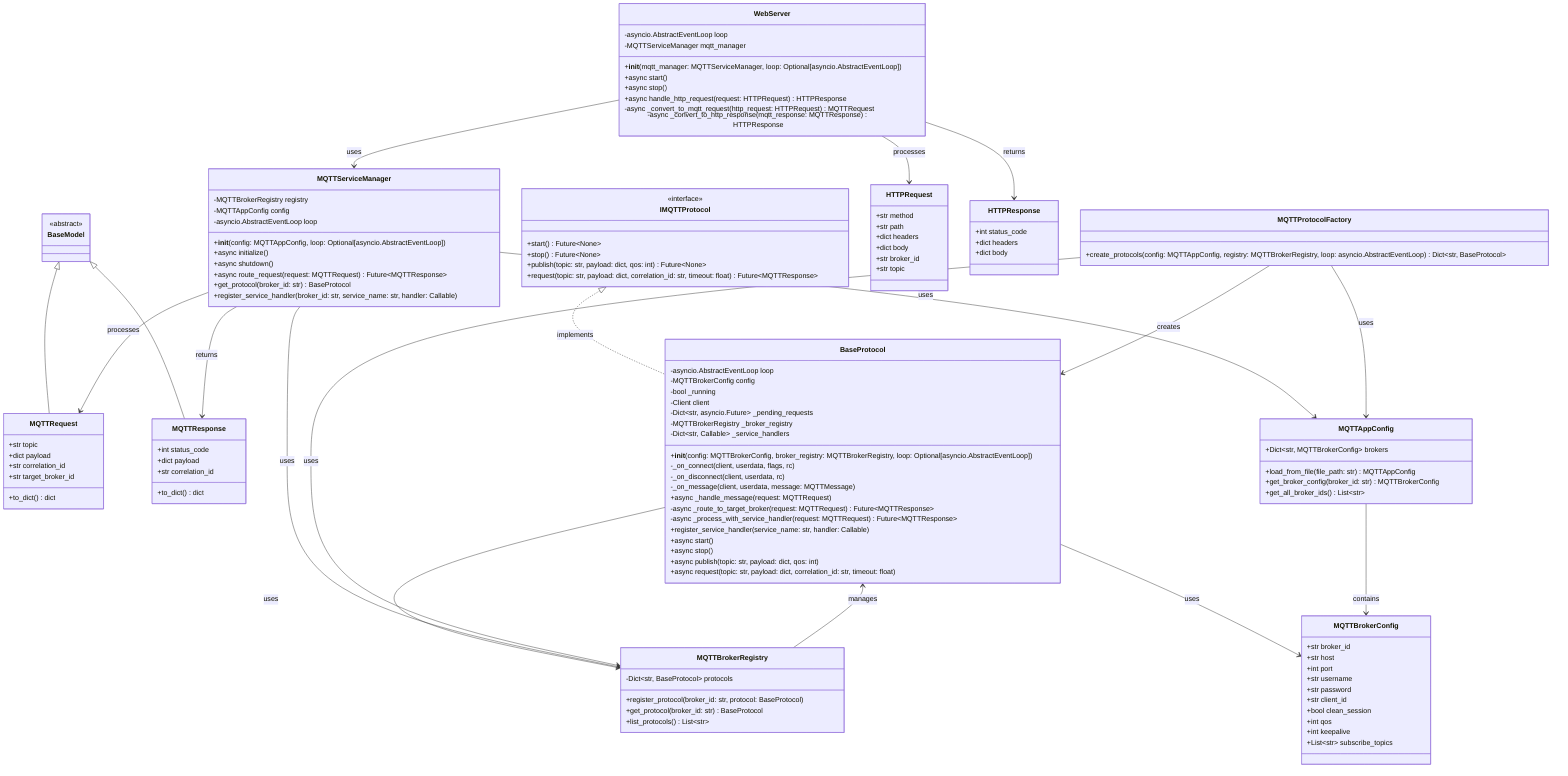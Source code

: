 classDiagram
    class IMQTTProtocol {
        <<interface>>
        +start() Future~None~
        +stop() Future~None~
        +publish(topic: str, payload: dict, qos: int) Future~None~
        +request(topic: str, payload: dict, correlation_id: str, timeout: float) Future~MQTTResponse~
    }

    class BaseModel {
        <<abstract>>
    }

    class MQTTRequest {
        +str topic
        +dict payload
        +str correlation_id
        +str target_broker_id
        +to_dict() dict
    }

    class MQTTResponse {
        +int status_code
        +dict payload
        +str correlation_id
        +to_dict() dict
    }

    class MQTTBrokerConfig {
        +str broker_id
        +str host
        +int port
        +str username
        +str password
        +str client_id
        +bool clean_session
        +int qos
        +int keepalive
        +List~str~ subscribe_topics
    }

    class MQTTAppConfig {
        +Dict~str, MQTTBrokerConfig~ brokers
        +load_from_file(file_path: str) MQTTAppConfig
        +get_broker_config(broker_id: str) MQTTBrokerConfig
        +get_all_broker_ids() List~str~
    }

    class BaseProtocol {
        -asyncio.AbstractEventLoop loop
        -MQTTBrokerConfig config
        -bool _running
        -Client client
        -Dict~str, asyncio.Future~ _pending_requests
        -MQTTBrokerRegistry _broker_registry
        -Dict~str, Callable~ _service_handlers
        +__init__(config: MQTTBrokerConfig, broker_registry: MQTTBrokerRegistry, loop: Optional[asyncio.AbstractEventLoop])
        -_on_connect(client, userdata, flags, rc)
        -_on_disconnect(client, userdata, rc)
        -_on_message(client, userdata, message: MQTTMessage)
        +async _handle_message(request: MQTTRequest)
        -async _route_to_target_broker(request: MQTTRequest) Future~MQTTResponse~
        -async _process_with_service_handler(request: MQTTRequest) Future~MQTTResponse~
        +register_service_handler(service_name: str, handler: Callable)
        +async start()
        +async stop()
        +async publish(topic: str, payload: dict, qos: int)
        +async request(topic: str, payload: dict, correlation_id: str, timeout: float)
    }

    class MQTTBrokerRegistry {
        -Dict~str, BaseProtocol~ protocols
        +register_protocol(broker_id: str, protocol: BaseProtocol)
        +get_protocol(broker_id: str) BaseProtocol
        +list_protocols() List~str~
    }

    class MQTTServiceManager {
        -MQTTBrokerRegistry registry
        -MQTTAppConfig config
        -asyncio.AbstractEventLoop loop
        +__init__(config: MQTTAppConfig, loop: Optional[asyncio.AbstractEventLoop])
        +async initialize()
        +async shutdown()
        +async route_request(request: MQTTRequest) Future~MQTTResponse~
        +get_protocol(broker_id: str) BaseProtocol
        +register_service_handler(broker_id: str, service_name: str, handler: Callable)
    }

    class WebServer {
        -asyncio.AbstractEventLoop loop
        -MQTTServiceManager mqtt_manager
        +__init__(mqtt_manager: MQTTServiceManager, loop: Optional[asyncio.AbstractEventLoop])
        +async start()
        +async stop()
        +async handle_http_request(request: HTTPRequest) HTTPResponse
        -async _convert_to_mqtt_request(http_request: HTTPRequest) MQTTRequest
        -async _convert_to_http_response(mqtt_response: MQTTResponse) HTTPResponse
    }

    class HTTPRequest {
        +str method
        +str path
        +dict headers
        +dict body
        +str broker_id
        +str topic
    }

    class HTTPResponse {
        +int status_code
        +dict headers
        +dict body
    }

    class MQTTProtocolFactory {
        +create_protocols(config: MQTTAppConfig, registry: MQTTBrokerRegistry, loop: asyncio.AbstractEventLoop) Dict~str, BaseProtocol~
    }

    BaseModel <|-- MQTTRequest
    BaseModel <|-- MQTTResponse
    IMQTTProtocol <|.. BaseProtocol : implements
    BaseProtocol --> MQTTBrokerConfig : uses
    BaseProtocol --> MQTTBrokerRegistry : uses
    MQTTBrokerRegistry --> BaseProtocol : manages
    MQTTServiceManager --> MQTTBrokerRegistry : uses
    MQTTServiceManager --> MQTTAppConfig : uses
    WebServer --> MQTTServiceManager : uses
    WebServer --> HTTPRequest : processes
    WebServer --> HTTPResponse : returns
    MQTTServiceManager --> MQTTRequest : processes
    MQTTServiceManager --> MQTTResponse : returns
    MQTTAppConfig --> MQTTBrokerConfig : contains
    MQTTProtocolFactory --> BaseProtocol : creates
    MQTTProtocolFactory --> MQTTAppConfig : uses
    MQTTProtocolFactory --> MQTTBrokerRegistry : uses